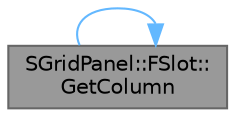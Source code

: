 digraph "SGridPanel::FSlot::GetColumn"
{
 // INTERACTIVE_SVG=YES
 // LATEX_PDF_SIZE
  bgcolor="transparent";
  edge [fontname=Helvetica,fontsize=10,labelfontname=Helvetica,labelfontsize=10];
  node [fontname=Helvetica,fontsize=10,shape=box,height=0.2,width=0.4];
  rankdir="LR";
  Node1 [id="Node000001",label="SGridPanel::FSlot::\lGetColumn",height=0.2,width=0.4,color="gray40", fillcolor="grey60", style="filled", fontcolor="black",tooltip="Which column in the grid this cell belongs to."];
  Node1 -> Node1 [id="edge1_Node000001_Node000001",color="steelblue1",style="solid",tooltip=" "];
}
